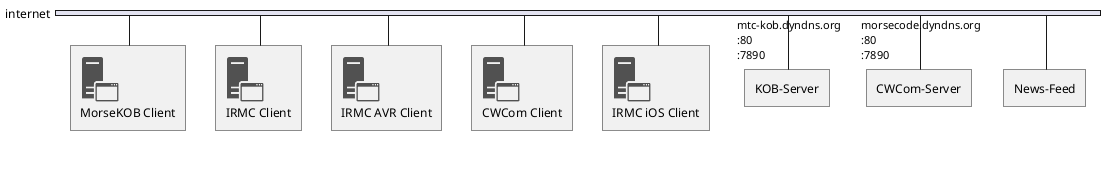 @startuml
!include <office/Servers/application_server>
!include <office/Servers/database_server>

nwdiag {
  network internet {
      MorseKOB [ description = "<$application_server>\nMorseKOB Client" ];
      IRMC [ description = "<$application_server>\nIRMC Client" ];
      IRMC-AVR [ description = "<$application_server>\nIRMC AVR Client" ];
      CWCom [ description = "<$application_server>\nCWCom Client" ];
      IRMC-iOS [ description = "<$application_server>\nIRMC iOS Client" ];
      KOB-Server [address="mtc-kob.dyndns.org, :80, :7890" ];
      CWCom-Server [address="morsecode.dyndns.org, :80, :7890" ];
      News-Feed;
  }
}


@enduml

